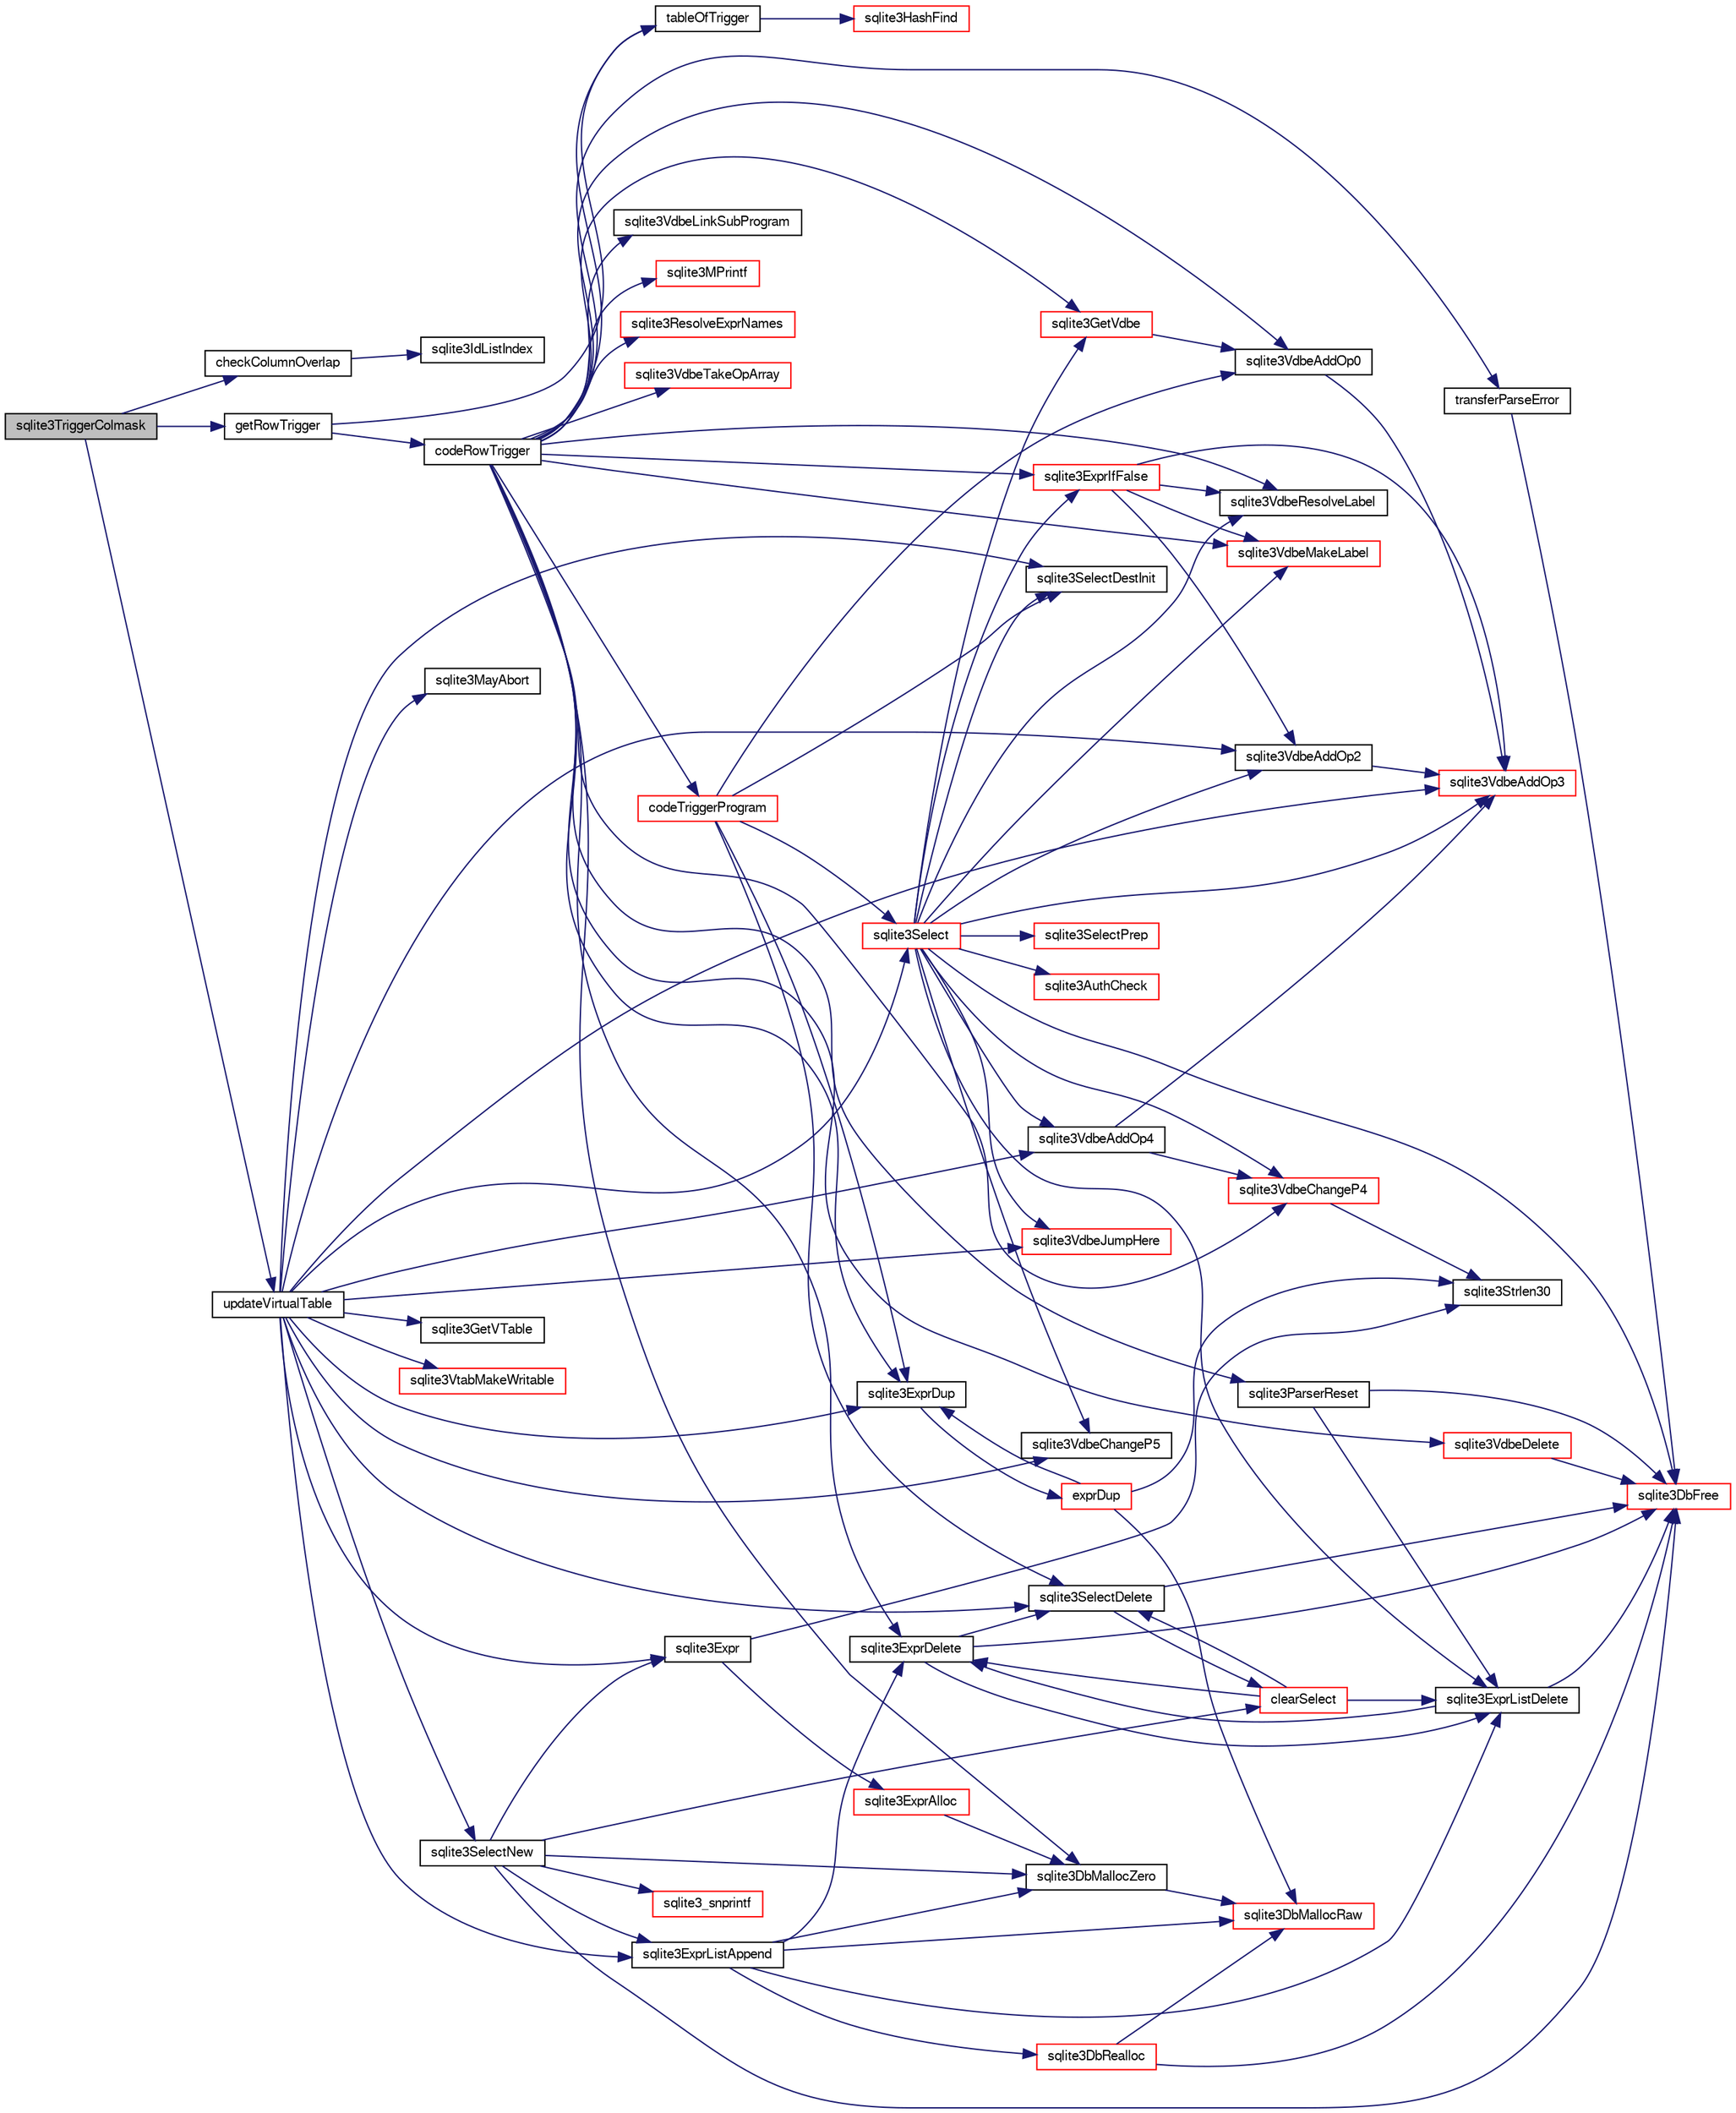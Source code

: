 digraph "sqlite3TriggerColmask"
{
  edge [fontname="FreeSans",fontsize="10",labelfontname="FreeSans",labelfontsize="10"];
  node [fontname="FreeSans",fontsize="10",shape=record];
  rankdir="LR";
  Node723109 [label="sqlite3TriggerColmask",height=0.2,width=0.4,color="black", fillcolor="grey75", style="filled", fontcolor="black"];
  Node723109 -> Node723110 [color="midnightblue",fontsize="10",style="solid",fontname="FreeSans"];
  Node723110 [label="checkColumnOverlap",height=0.2,width=0.4,color="black", fillcolor="white", style="filled",URL="$sqlite3_8c.html#a6714077d5f50ff5f5a78a3274dec233e"];
  Node723110 -> Node723111 [color="midnightblue",fontsize="10",style="solid",fontname="FreeSans"];
  Node723111 [label="sqlite3IdListIndex",height=0.2,width=0.4,color="black", fillcolor="white", style="filled",URL="$sqlite3_8c.html#a88379ff9e3d2da4ee2e4a66f92a59204"];
  Node723109 -> Node723112 [color="midnightblue",fontsize="10",style="solid",fontname="FreeSans"];
  Node723112 [label="getRowTrigger",height=0.2,width=0.4,color="black", fillcolor="white", style="filled",URL="$sqlite3_8c.html#a69626ef20b540d1a2b19cf56f3f45689"];
  Node723112 -> Node723113 [color="midnightblue",fontsize="10",style="solid",fontname="FreeSans"];
  Node723113 [label="tableOfTrigger",height=0.2,width=0.4,color="black", fillcolor="white", style="filled",URL="$sqlite3_8c.html#a62f317e5cd5c8e11647b1d56426467c3"];
  Node723113 -> Node723114 [color="midnightblue",fontsize="10",style="solid",fontname="FreeSans"];
  Node723114 [label="sqlite3HashFind",height=0.2,width=0.4,color="red", fillcolor="white", style="filled",URL="$sqlite3_8c.html#a8ca124229470a66b4c9c141ded48e2aa"];
  Node723112 -> Node723117 [color="midnightblue",fontsize="10",style="solid",fontname="FreeSans"];
  Node723117 [label="codeRowTrigger",height=0.2,width=0.4,color="black", fillcolor="white", style="filled",URL="$sqlite3_8c.html#a463cea5aaaf388b560b206570a0022fc"];
  Node723117 -> Node723113 [color="midnightblue",fontsize="10",style="solid",fontname="FreeSans"];
  Node723117 -> Node723118 [color="midnightblue",fontsize="10",style="solid",fontname="FreeSans"];
  Node723118 [label="sqlite3DbMallocZero",height=0.2,width=0.4,color="black", fillcolor="white", style="filled",URL="$sqlite3_8c.html#a49cfebac9d6067a03442c92af73f33e4"];
  Node723118 -> Node723119 [color="midnightblue",fontsize="10",style="solid",fontname="FreeSans"];
  Node723119 [label="sqlite3DbMallocRaw",height=0.2,width=0.4,color="red", fillcolor="white", style="filled",URL="$sqlite3_8c.html#abbe8be0cf7175e11ddc3e2218fad924e"];
  Node723117 -> Node723131 [color="midnightblue",fontsize="10",style="solid",fontname="FreeSans"];
  Node723131 [label="sqlite3VdbeLinkSubProgram",height=0.2,width=0.4,color="black", fillcolor="white", style="filled",URL="$sqlite3_8c.html#a556b7476bf55b92f85867d5ed2b7e988"];
  Node723117 -> Node723132 [color="midnightblue",fontsize="10",style="solid",fontname="FreeSans"];
  Node723132 [label="sqlite3GetVdbe",height=0.2,width=0.4,color="red", fillcolor="white", style="filled",URL="$sqlite3_8c.html#a76b721dcd00b0587308547594cb6c1f4"];
  Node723132 -> Node723134 [color="midnightblue",fontsize="10",style="solid",fontname="FreeSans"];
  Node723134 [label="sqlite3VdbeAddOp0",height=0.2,width=0.4,color="black", fillcolor="white", style="filled",URL="$sqlite3_8c.html#a0aefd237fc1d629f3a3d3d454ced408a"];
  Node723134 -> Node723135 [color="midnightblue",fontsize="10",style="solid",fontname="FreeSans"];
  Node723135 [label="sqlite3VdbeAddOp3",height=0.2,width=0.4,color="red", fillcolor="white", style="filled",URL="$sqlite3_8c.html#a29b4560b019211a73e1478cec7468345"];
  Node723117 -> Node723406 [color="midnightblue",fontsize="10",style="solid",fontname="FreeSans"];
  Node723406 [label="sqlite3VdbeChangeP4",height=0.2,width=0.4,color="red", fillcolor="white", style="filled",URL="$sqlite3_8c.html#add0d891a062d044a0c7e6fc072702830"];
  Node723406 -> Node723189 [color="midnightblue",fontsize="10",style="solid",fontname="FreeSans"];
  Node723189 [label="sqlite3Strlen30",height=0.2,width=0.4,color="black", fillcolor="white", style="filled",URL="$sqlite3_8c.html#a3dcd80ba41f1a308193dee74857b62a7"];
  Node723117 -> Node723393 [color="midnightblue",fontsize="10",style="solid",fontname="FreeSans"];
  Node723393 [label="sqlite3MPrintf",height=0.2,width=0.4,color="red", fillcolor="white", style="filled",URL="$sqlite3_8c.html#a208ef0df84e9778778804a19af03efea"];
  Node723117 -> Node723414 [color="midnightblue",fontsize="10",style="solid",fontname="FreeSans"];
  Node723414 [label="sqlite3ExprDup",height=0.2,width=0.4,color="black", fillcolor="white", style="filled",URL="$sqlite3_8c.html#a509095508224c9f99698d86205234209"];
  Node723414 -> Node723415 [color="midnightblue",fontsize="10",style="solid",fontname="FreeSans"];
  Node723415 [label="exprDup",height=0.2,width=0.4,color="red", fillcolor="white", style="filled",URL="$sqlite3_8c.html#a89f473c64253ae0a76749f543466a05a"];
  Node723415 -> Node723119 [color="midnightblue",fontsize="10",style="solid",fontname="FreeSans"];
  Node723415 -> Node723189 [color="midnightblue",fontsize="10",style="solid",fontname="FreeSans"];
  Node723415 -> Node723414 [color="midnightblue",fontsize="10",style="solid",fontname="FreeSans"];
  Node723117 -> Node723426 [color="midnightblue",fontsize="10",style="solid",fontname="FreeSans"];
  Node723426 [label="sqlite3ResolveExprNames",height=0.2,width=0.4,color="red", fillcolor="white", style="filled",URL="$sqlite3_8c.html#a537cf717a3f847807d3a3fd65da636ad"];
  Node723117 -> Node724184 [color="midnightblue",fontsize="10",style="solid",fontname="FreeSans"];
  Node724184 [label="sqlite3VdbeMakeLabel",height=0.2,width=0.4,color="red", fillcolor="white", style="filled",URL="$sqlite3_8c.html#acf57ce8fb6f3c634375c019f5ebe66f6"];
  Node723117 -> Node724185 [color="midnightblue",fontsize="10",style="solid",fontname="FreeSans"];
  Node724185 [label="sqlite3ExprIfFalse",height=0.2,width=0.4,color="red", fillcolor="white", style="filled",URL="$sqlite3_8c.html#af97ecccb5d56e321e118414b08f65b71"];
  Node724185 -> Node724184 [color="midnightblue",fontsize="10",style="solid",fontname="FreeSans"];
  Node724185 -> Node724190 [color="midnightblue",fontsize="10",style="solid",fontname="FreeSans"];
  Node724190 [label="sqlite3VdbeResolveLabel",height=0.2,width=0.4,color="black", fillcolor="white", style="filled",URL="$sqlite3_8c.html#a0a86f82356e392d9a84a008559c1aeeb"];
  Node724185 -> Node724202 [color="midnightblue",fontsize="10",style="solid",fontname="FreeSans"];
  Node724202 [label="sqlite3VdbeAddOp2",height=0.2,width=0.4,color="black", fillcolor="white", style="filled",URL="$sqlite3_8c.html#ae87204d7b069da19e4db0404c6deaae5"];
  Node724202 -> Node723135 [color="midnightblue",fontsize="10",style="solid",fontname="FreeSans"];
  Node724185 -> Node723135 [color="midnightblue",fontsize="10",style="solid",fontname="FreeSans"];
  Node723117 -> Node723448 [color="midnightblue",fontsize="10",style="solid",fontname="FreeSans"];
  Node723448 [label="sqlite3ExprDelete",height=0.2,width=0.4,color="black", fillcolor="white", style="filled",URL="$sqlite3_8c.html#ae4e21ab5918e0428fbaa9e615dceb309"];
  Node723448 -> Node723139 [color="midnightblue",fontsize="10",style="solid",fontname="FreeSans"];
  Node723139 [label="sqlite3DbFree",height=0.2,width=0.4,color="red", fillcolor="white", style="filled",URL="$sqlite3_8c.html#ac70ab821a6607b4a1b909582dc37a069"];
  Node723448 -> Node723449 [color="midnightblue",fontsize="10",style="solid",fontname="FreeSans"];
  Node723449 [label="sqlite3SelectDelete",height=0.2,width=0.4,color="black", fillcolor="white", style="filled",URL="$sqlite3_8c.html#a0f56959f0acac85496744f0d068854a0"];
  Node723449 -> Node723450 [color="midnightblue",fontsize="10",style="solid",fontname="FreeSans"];
  Node723450 [label="clearSelect",height=0.2,width=0.4,color="red", fillcolor="white", style="filled",URL="$sqlite3_8c.html#ac083bac4f2f02c26aa02fc24ca8c2dd9"];
  Node723450 -> Node723451 [color="midnightblue",fontsize="10",style="solid",fontname="FreeSans"];
  Node723451 [label="sqlite3ExprListDelete",height=0.2,width=0.4,color="black", fillcolor="white", style="filled",URL="$sqlite3_8c.html#ae9cd46eac81e86a04ed8c09b99fc3c10"];
  Node723451 -> Node723448 [color="midnightblue",fontsize="10",style="solid",fontname="FreeSans"];
  Node723451 -> Node723139 [color="midnightblue",fontsize="10",style="solid",fontname="FreeSans"];
  Node723450 -> Node723448 [color="midnightblue",fontsize="10",style="solid",fontname="FreeSans"];
  Node723450 -> Node723449 [color="midnightblue",fontsize="10",style="solid",fontname="FreeSans"];
  Node723449 -> Node723139 [color="midnightblue",fontsize="10",style="solid",fontname="FreeSans"];
  Node723448 -> Node723451 [color="midnightblue",fontsize="10",style="solid",fontname="FreeSans"];
  Node723117 -> Node724389 [color="midnightblue",fontsize="10",style="solid",fontname="FreeSans"];
  Node724389 [label="codeTriggerProgram",height=0.2,width=0.4,color="red", fillcolor="white", style="filled",URL="$sqlite3_8c.html#a120801f59d9281d201d2ff4b2606836e"];
  Node724389 -> Node723414 [color="midnightblue",fontsize="10",style="solid",fontname="FreeSans"];
  Node724389 -> Node724238 [color="midnightblue",fontsize="10",style="solid",fontname="FreeSans"];
  Node724238 [label="sqlite3SelectDestInit",height=0.2,width=0.4,color="black", fillcolor="white", style="filled",URL="$sqlite3_8c.html#a6459da5181d51d54ae4ac790c381ac2c"];
  Node724389 -> Node724239 [color="midnightblue",fontsize="10",style="solid",fontname="FreeSans"];
  Node724239 [label="sqlite3Select",height=0.2,width=0.4,color="red", fillcolor="white", style="filled",URL="$sqlite3_8c.html#a2465ee8c956209ba4b272477b7c21a45"];
  Node724239 -> Node724120 [color="midnightblue",fontsize="10",style="solid",fontname="FreeSans"];
  Node724120 [label="sqlite3AuthCheck",height=0.2,width=0.4,color="red", fillcolor="white", style="filled",URL="$sqlite3_8c.html#a83c75b8b7aa1c35301005be7ff1a8582"];
  Node724239 -> Node723451 [color="midnightblue",fontsize="10",style="solid",fontname="FreeSans"];
  Node724239 -> Node724125 [color="midnightblue",fontsize="10",style="solid",fontname="FreeSans"];
  Node724125 [label="sqlite3SelectPrep",height=0.2,width=0.4,color="red", fillcolor="white", style="filled",URL="$sqlite3_8c.html#aa4385bd53c0a43dea72fbc23cc78e1c6"];
  Node724239 -> Node723132 [color="midnightblue",fontsize="10",style="solid",fontname="FreeSans"];
  Node724239 -> Node724202 [color="midnightblue",fontsize="10",style="solid",fontname="FreeSans"];
  Node724239 -> Node723135 [color="midnightblue",fontsize="10",style="solid",fontname="FreeSans"];
  Node724239 -> Node724238 [color="midnightblue",fontsize="10",style="solid",fontname="FreeSans"];
  Node724239 -> Node724227 [color="midnightblue",fontsize="10",style="solid",fontname="FreeSans"];
  Node724227 [label="sqlite3VdbeJumpHere",height=0.2,width=0.4,color="red", fillcolor="white", style="filled",URL="$sqlite3_8c.html#a95562175c9105ba0abe1d4dc6f8a39d4"];
  Node724239 -> Node724219 [color="midnightblue",fontsize="10",style="solid",fontname="FreeSans"];
  Node724219 [label="sqlite3VdbeAddOp4",height=0.2,width=0.4,color="black", fillcolor="white", style="filled",URL="$sqlite3_8c.html#a739d7a47b1c11779283b7797ea7e1d4d"];
  Node724219 -> Node723135 [color="midnightblue",fontsize="10",style="solid",fontname="FreeSans"];
  Node724219 -> Node723406 [color="midnightblue",fontsize="10",style="solid",fontname="FreeSans"];
  Node724239 -> Node724184 [color="midnightblue",fontsize="10",style="solid",fontname="FreeSans"];
  Node724239 -> Node724214 [color="midnightblue",fontsize="10",style="solid",fontname="FreeSans"];
  Node724214 [label="sqlite3VdbeChangeP5",height=0.2,width=0.4,color="black", fillcolor="white", style="filled",URL="$sqlite3_8c.html#a4dde2e4087eda945511b05d667050740"];
  Node724239 -> Node724190 [color="midnightblue",fontsize="10",style="solid",fontname="FreeSans"];
  Node724239 -> Node724185 [color="midnightblue",fontsize="10",style="solid",fontname="FreeSans"];
  Node724239 -> Node723406 [color="midnightblue",fontsize="10",style="solid",fontname="FreeSans"];
  Node724239 -> Node723139 [color="midnightblue",fontsize="10",style="solid",fontname="FreeSans"];
  Node724389 -> Node723449 [color="midnightblue",fontsize="10",style="solid",fontname="FreeSans"];
  Node724389 -> Node723134 [color="midnightblue",fontsize="10",style="solid",fontname="FreeSans"];
  Node723117 -> Node724190 [color="midnightblue",fontsize="10",style="solid",fontname="FreeSans"];
  Node723117 -> Node723134 [color="midnightblue",fontsize="10",style="solid",fontname="FreeSans"];
  Node723117 -> Node724442 [color="midnightblue",fontsize="10",style="solid",fontname="FreeSans"];
  Node724442 [label="transferParseError",height=0.2,width=0.4,color="black", fillcolor="white", style="filled",URL="$sqlite3_8c.html#a73a2a703cc3e8e75baf13163888d4852"];
  Node724442 -> Node723139 [color="midnightblue",fontsize="10",style="solid",fontname="FreeSans"];
  Node723117 -> Node724443 [color="midnightblue",fontsize="10",style="solid",fontname="FreeSans"];
  Node724443 [label="sqlite3VdbeTakeOpArray",height=0.2,width=0.4,color="red", fillcolor="white", style="filled",URL="$sqlite3_8c.html#a1f7b118692db626cff3d33803d463103"];
  Node723117 -> Node723495 [color="midnightblue",fontsize="10",style="solid",fontname="FreeSans"];
  Node723495 [label="sqlite3VdbeDelete",height=0.2,width=0.4,color="red", fillcolor="white", style="filled",URL="$sqlite3_8c.html#ace82a1f75873a6609067d0f572120e47"];
  Node723495 -> Node723139 [color="midnightblue",fontsize="10",style="solid",fontname="FreeSans"];
  Node723117 -> Node723825 [color="midnightblue",fontsize="10",style="solid",fontname="FreeSans"];
  Node723825 [label="sqlite3ParserReset",height=0.2,width=0.4,color="black", fillcolor="white", style="filled",URL="$sqlite3_8c.html#ae5c69f1aa716b5dc4b54dbf6642c1071"];
  Node723825 -> Node723139 [color="midnightblue",fontsize="10",style="solid",fontname="FreeSans"];
  Node723825 -> Node723451 [color="midnightblue",fontsize="10",style="solid",fontname="FreeSans"];
  Node723109 -> Node724401 [color="midnightblue",fontsize="10",style="solid",fontname="FreeSans"];
  Node724401 [label="updateVirtualTable",height=0.2,width=0.4,color="black", fillcolor="white", style="filled",URL="$sqlite3_8c.html#a740220531db9293c39a2cdd7da3f74e1"];
  Node724401 -> Node724082 [color="midnightblue",fontsize="10",style="solid",fontname="FreeSans"];
  Node724082 [label="sqlite3GetVTable",height=0.2,width=0.4,color="black", fillcolor="white", style="filled",URL="$sqlite3_8c.html#a85465ef27057193295e321f0caf488ed"];
  Node724401 -> Node724133 [color="midnightblue",fontsize="10",style="solid",fontname="FreeSans"];
  Node724133 [label="sqlite3ExprListAppend",height=0.2,width=0.4,color="black", fillcolor="white", style="filled",URL="$sqlite3_8c.html#a2c227f0b97e0e31b120c702fae2b7409"];
  Node724133 -> Node723118 [color="midnightblue",fontsize="10",style="solid",fontname="FreeSans"];
  Node724133 -> Node723119 [color="midnightblue",fontsize="10",style="solid",fontname="FreeSans"];
  Node724133 -> Node723137 [color="midnightblue",fontsize="10",style="solid",fontname="FreeSans"];
  Node723137 [label="sqlite3DbRealloc",height=0.2,width=0.4,color="red", fillcolor="white", style="filled",URL="$sqlite3_8c.html#ae028f4902a9d29bcaf310ff289ee87dc"];
  Node723137 -> Node723119 [color="midnightblue",fontsize="10",style="solid",fontname="FreeSans"];
  Node723137 -> Node723139 [color="midnightblue",fontsize="10",style="solid",fontname="FreeSans"];
  Node724133 -> Node723448 [color="midnightblue",fontsize="10",style="solid",fontname="FreeSans"];
  Node724133 -> Node723451 [color="midnightblue",fontsize="10",style="solid",fontname="FreeSans"];
  Node724401 -> Node724134 [color="midnightblue",fontsize="10",style="solid",fontname="FreeSans"];
  Node724134 [label="sqlite3Expr",height=0.2,width=0.4,color="black", fillcolor="white", style="filled",URL="$sqlite3_8c.html#a790d28ff2bd0d13725c692e0c4ed7105"];
  Node724134 -> Node723189 [color="midnightblue",fontsize="10",style="solid",fontname="FreeSans"];
  Node724134 -> Node724105 [color="midnightblue",fontsize="10",style="solid",fontname="FreeSans"];
  Node724105 [label="sqlite3ExprAlloc",height=0.2,width=0.4,color="red", fillcolor="white", style="filled",URL="$sqlite3_8c.html#a7f1c54604acd48617bd41d26f5db776d"];
  Node724105 -> Node723118 [color="midnightblue",fontsize="10",style="solid",fontname="FreeSans"];
  Node724401 -> Node723414 [color="midnightblue",fontsize="10",style="solid",fontname="FreeSans"];
  Node724401 -> Node724402 [color="midnightblue",fontsize="10",style="solid",fontname="FreeSans"];
  Node724402 [label="sqlite3SelectNew",height=0.2,width=0.4,color="black", fillcolor="white", style="filled",URL="$sqlite3_8c.html#af637faf2f42e6ac5b93c317ed350252c"];
  Node724402 -> Node723118 [color="midnightblue",fontsize="10",style="solid",fontname="FreeSans"];
  Node724402 -> Node724133 [color="midnightblue",fontsize="10",style="solid",fontname="FreeSans"];
  Node724402 -> Node724134 [color="midnightblue",fontsize="10",style="solid",fontname="FreeSans"];
  Node724402 -> Node723450 [color="midnightblue",fontsize="10",style="solid",fontname="FreeSans"];
  Node724402 -> Node723139 [color="midnightblue",fontsize="10",style="solid",fontname="FreeSans"];
  Node724402 -> Node723211 [color="midnightblue",fontsize="10",style="solid",fontname="FreeSans"];
  Node723211 [label="sqlite3_snprintf",height=0.2,width=0.4,color="red", fillcolor="white", style="filled",URL="$sqlite3_8c.html#aa2695a752e971577f5784122f2013c40"];
  Node724401 -> Node724202 [color="midnightblue",fontsize="10",style="solid",fontname="FreeSans"];
  Node724401 -> Node724214 [color="midnightblue",fontsize="10",style="solid",fontname="FreeSans"];
  Node724401 -> Node724238 [color="midnightblue",fontsize="10",style="solid",fontname="FreeSans"];
  Node724401 -> Node724239 [color="midnightblue",fontsize="10",style="solid",fontname="FreeSans"];
  Node724401 -> Node723135 [color="midnightblue",fontsize="10",style="solid",fontname="FreeSans"];
  Node724401 -> Node724403 [color="midnightblue",fontsize="10",style="solid",fontname="FreeSans"];
  Node724403 [label="sqlite3VtabMakeWritable",height=0.2,width=0.4,color="red", fillcolor="white", style="filled",URL="$sqlite3_8c.html#a58c646608238d2619371c3e8b6bc0d86"];
  Node724401 -> Node724219 [color="midnightblue",fontsize="10",style="solid",fontname="FreeSans"];
  Node724401 -> Node724385 [color="midnightblue",fontsize="10",style="solid",fontname="FreeSans"];
  Node724385 [label="sqlite3MayAbort",height=0.2,width=0.4,color="black", fillcolor="white", style="filled",URL="$sqlite3_8c.html#a700db222a53c596ad5a0aef2c07a12ef"];
  Node724401 -> Node724227 [color="midnightblue",fontsize="10",style="solid",fontname="FreeSans"];
  Node724401 -> Node723449 [color="midnightblue",fontsize="10",style="solid",fontname="FreeSans"];
}

